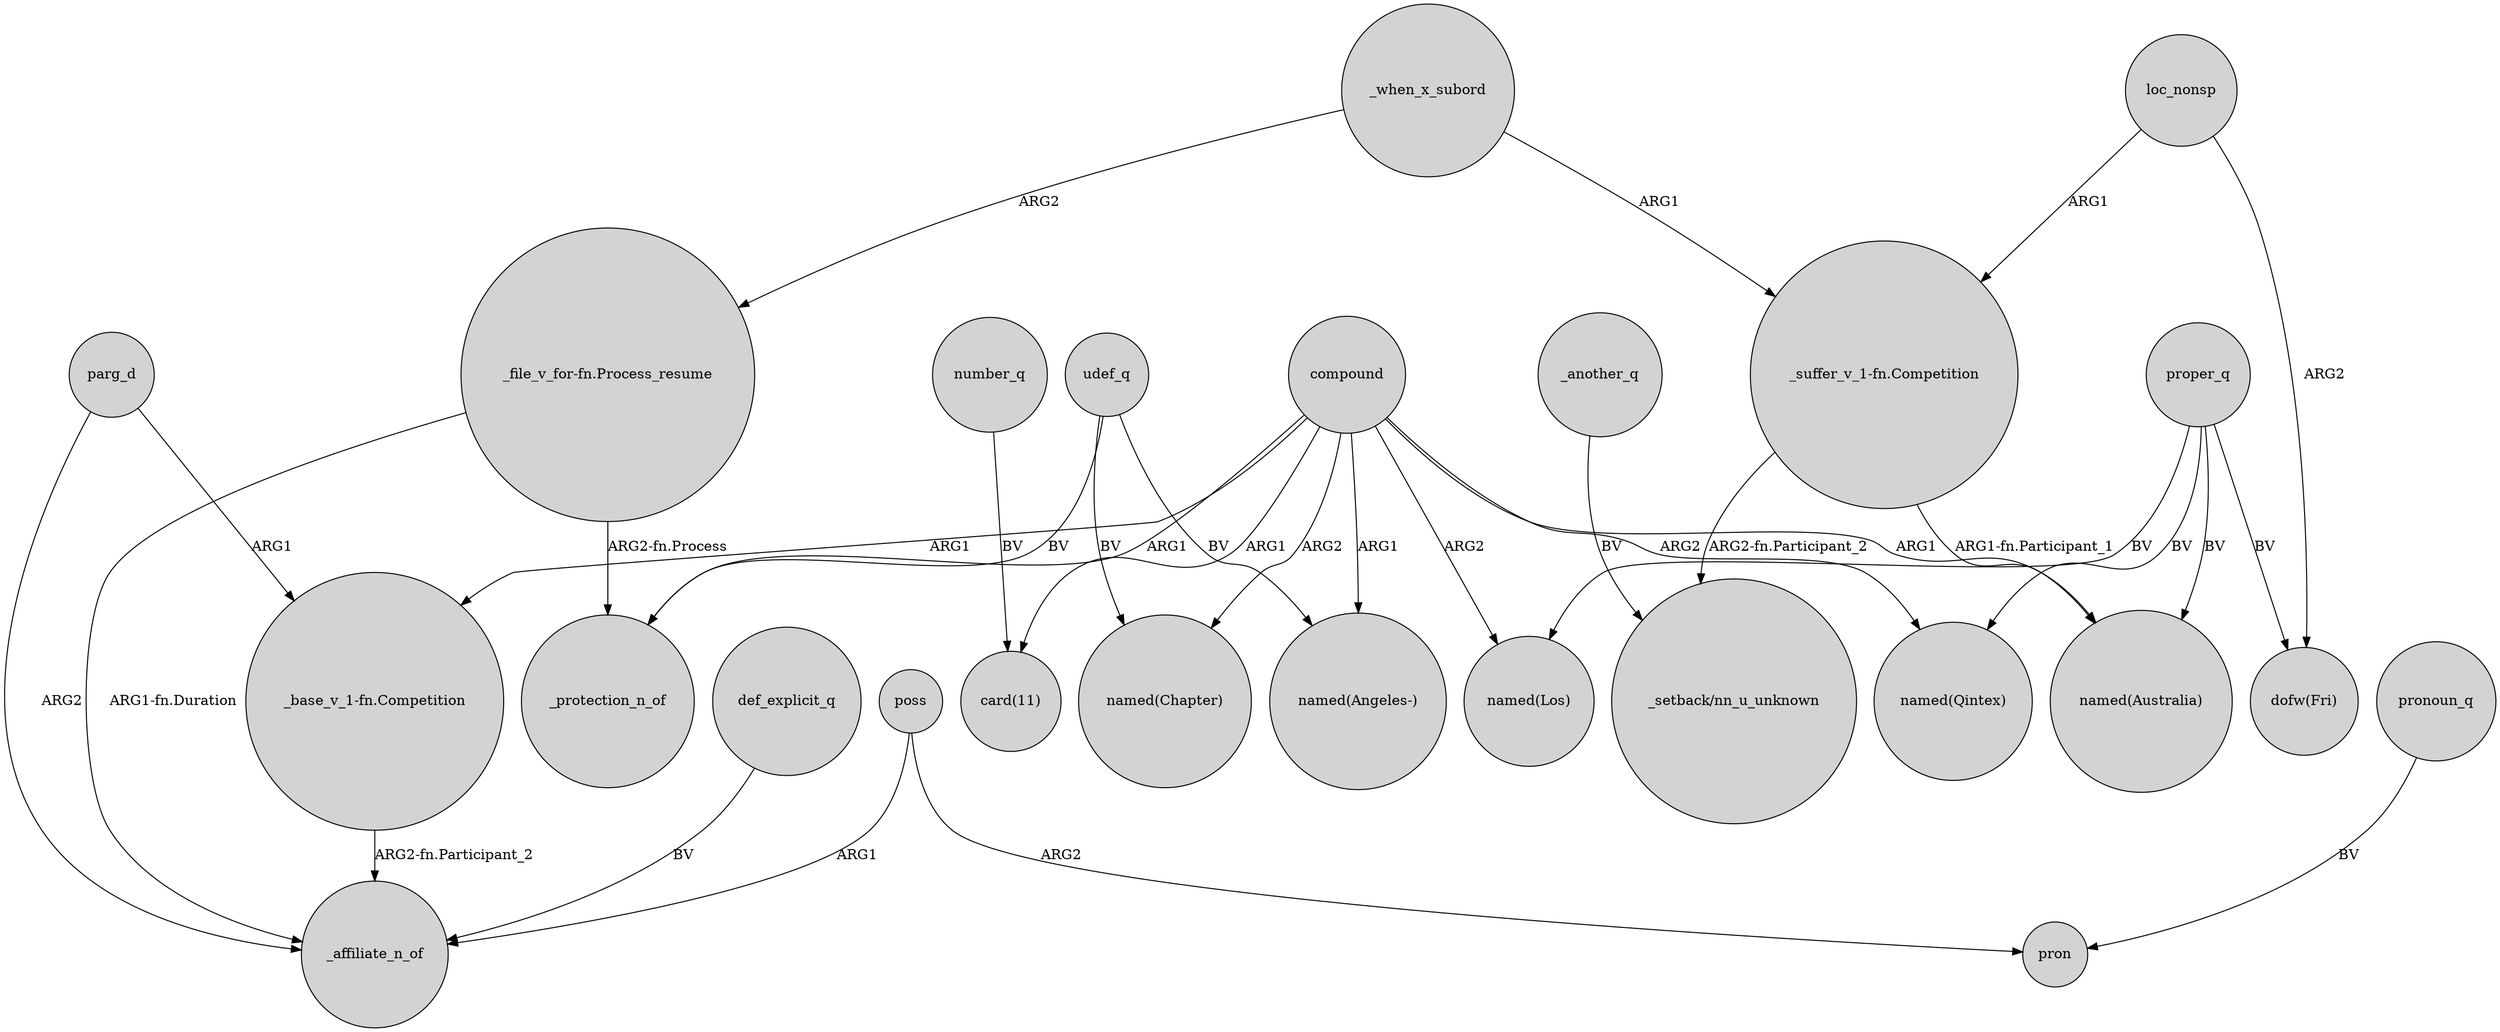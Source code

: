 digraph {
	node [shape=circle style=filled]
	_another_q -> "_setback/nn_u_unknown" [label=BV]
	compound -> "card(11)" [label=ARG1]
	proper_q -> "dofw(Fri)" [label=BV]
	parg_d -> _affiliate_n_of [label=ARG2]
	"_base_v_1-fn.Competition" -> _affiliate_n_of [label="ARG2-fn.Participant_2"]
	loc_nonsp -> "dofw(Fri)" [label=ARG2]
	poss -> _affiliate_n_of [label=ARG1]
	proper_q -> "named(Australia)" [label=BV]
	udef_q -> "named(Angeles-)" [label=BV]
	compound -> "named(Los)" [label=ARG2]
	"_suffer_v_1-fn.Competition" -> "_setback/nn_u_unknown" [label="ARG2-fn.Participant_2"]
	compound -> "named(Chapter)" [label=ARG2]
	pronoun_q -> pron [label=BV]
	poss -> pron [label=ARG2]
	udef_q -> _protection_n_of [label=BV]
	"_suffer_v_1-fn.Competition" -> "named(Australia)" [label="ARG1-fn.Participant_1"]
	compound -> "_base_v_1-fn.Competition" [label=ARG1]
	"_file_v_for-fn.Process_resume" -> _protection_n_of [label="ARG2-fn.Process"]
	proper_q -> "named(Los)" [label=BV]
	compound -> _protection_n_of [label=ARG1]
	compound -> "named(Qintex)" [label=ARG2]
	proper_q -> "named(Qintex)" [label=BV]
	udef_q -> "named(Chapter)" [label=BV]
	_when_x_subord -> "_file_v_for-fn.Process_resume" [label=ARG2]
	compound -> "named(Australia)" [label=ARG1]
	loc_nonsp -> "_suffer_v_1-fn.Competition" [label=ARG1]
	_when_x_subord -> "_suffer_v_1-fn.Competition" [label=ARG1]
	"_file_v_for-fn.Process_resume" -> _affiliate_n_of [label="ARG1-fn.Duration"]
	number_q -> "card(11)" [label=BV]
	compound -> "named(Angeles-)" [label=ARG1]
	parg_d -> "_base_v_1-fn.Competition" [label=ARG1]
	def_explicit_q -> _affiliate_n_of [label=BV]
}
